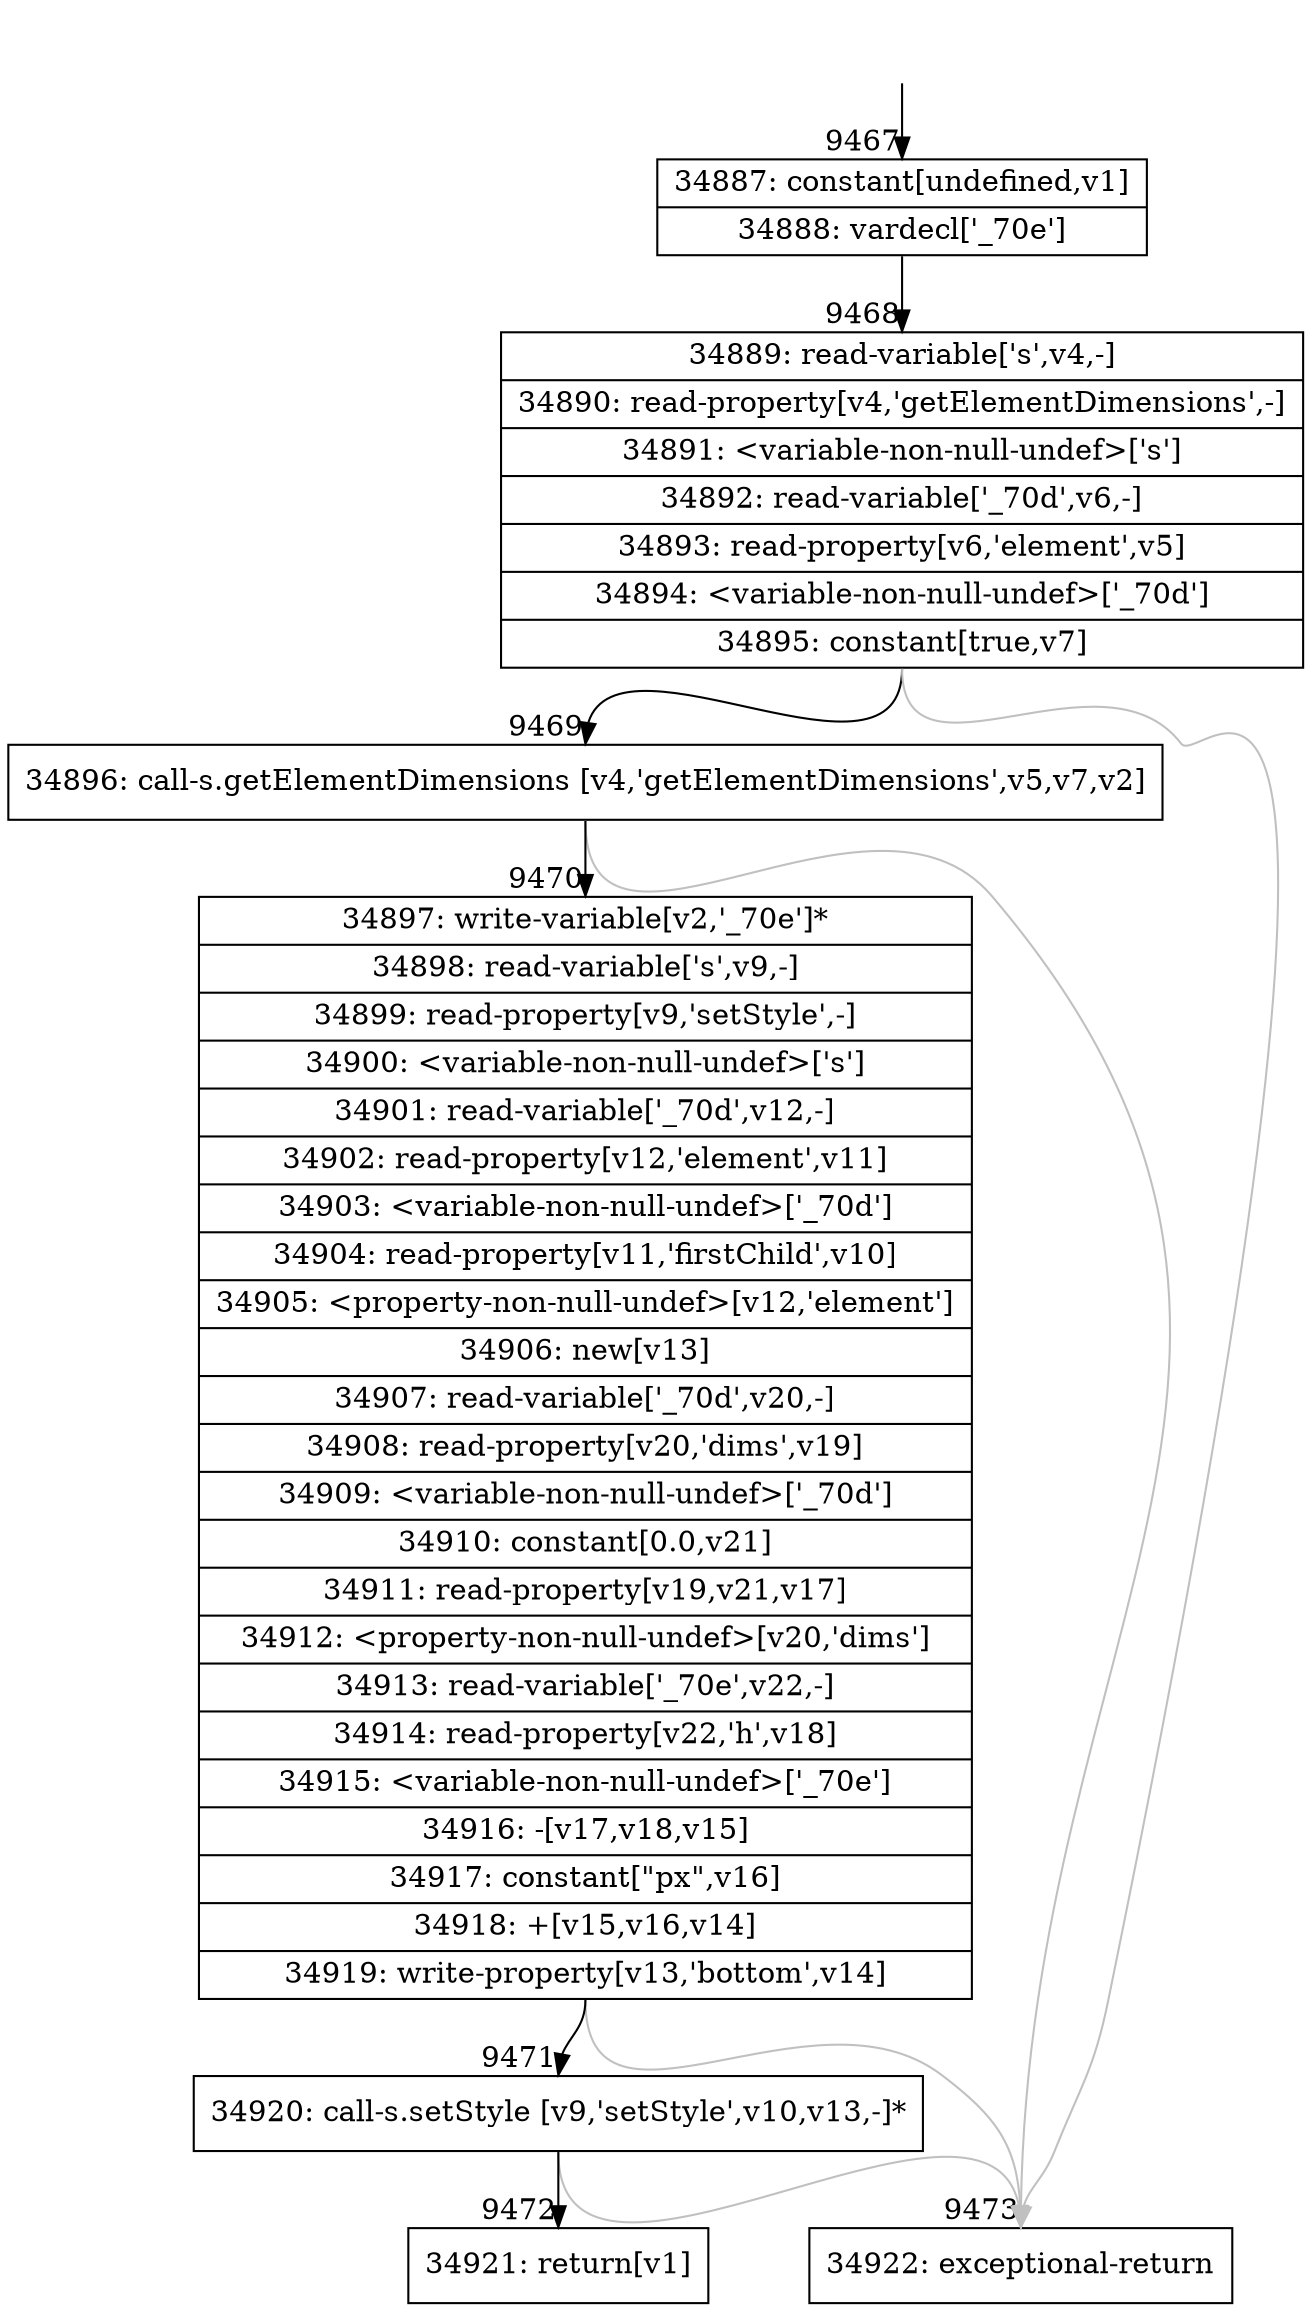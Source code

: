 digraph {
rankdir="TD"
BB_entry661[shape=none,label=""];
BB_entry661 -> BB9467 [tailport=s, headport=n, headlabel="    9467"]
BB9467 [shape=record label="{34887: constant[undefined,v1]|34888: vardecl['_70e']}" ] 
BB9467 -> BB9468 [tailport=s, headport=n, headlabel="      9468"]
BB9468 [shape=record label="{34889: read-variable['s',v4,-]|34890: read-property[v4,'getElementDimensions',-]|34891: \<variable-non-null-undef\>['s']|34892: read-variable['_70d',v6,-]|34893: read-property[v6,'element',v5]|34894: \<variable-non-null-undef\>['_70d']|34895: constant[true,v7]}" ] 
BB9468 -> BB9469 [tailport=s, headport=n, headlabel="      9469"]
BB9468 -> BB9473 [tailport=s, headport=n, color=gray, headlabel="      9473"]
BB9469 [shape=record label="{34896: call-s.getElementDimensions [v4,'getElementDimensions',v5,v7,v2]}" ] 
BB9469 -> BB9470 [tailport=s, headport=n, headlabel="      9470"]
BB9469 -> BB9473 [tailport=s, headport=n, color=gray]
BB9470 [shape=record label="{34897: write-variable[v2,'_70e']*|34898: read-variable['s',v9,-]|34899: read-property[v9,'setStyle',-]|34900: \<variable-non-null-undef\>['s']|34901: read-variable['_70d',v12,-]|34902: read-property[v12,'element',v11]|34903: \<variable-non-null-undef\>['_70d']|34904: read-property[v11,'firstChild',v10]|34905: \<property-non-null-undef\>[v12,'element']|34906: new[v13]|34907: read-variable['_70d',v20,-]|34908: read-property[v20,'dims',v19]|34909: \<variable-non-null-undef\>['_70d']|34910: constant[0.0,v21]|34911: read-property[v19,v21,v17]|34912: \<property-non-null-undef\>[v20,'dims']|34913: read-variable['_70e',v22,-]|34914: read-property[v22,'h',v18]|34915: \<variable-non-null-undef\>['_70e']|34916: -[v17,v18,v15]|34917: constant[\"px\",v16]|34918: +[v15,v16,v14]|34919: write-property[v13,'bottom',v14]}" ] 
BB9470 -> BB9471 [tailport=s, headport=n, headlabel="      9471"]
BB9470 -> BB9473 [tailport=s, headport=n, color=gray]
BB9471 [shape=record label="{34920: call-s.setStyle [v9,'setStyle',v10,v13,-]*}" ] 
BB9471 -> BB9472 [tailport=s, headport=n, headlabel="      9472"]
BB9471 -> BB9473 [tailport=s, headport=n, color=gray]
BB9472 [shape=record label="{34921: return[v1]}" ] 
BB9473 [shape=record label="{34922: exceptional-return}" ] 
//#$~ 6709
}
